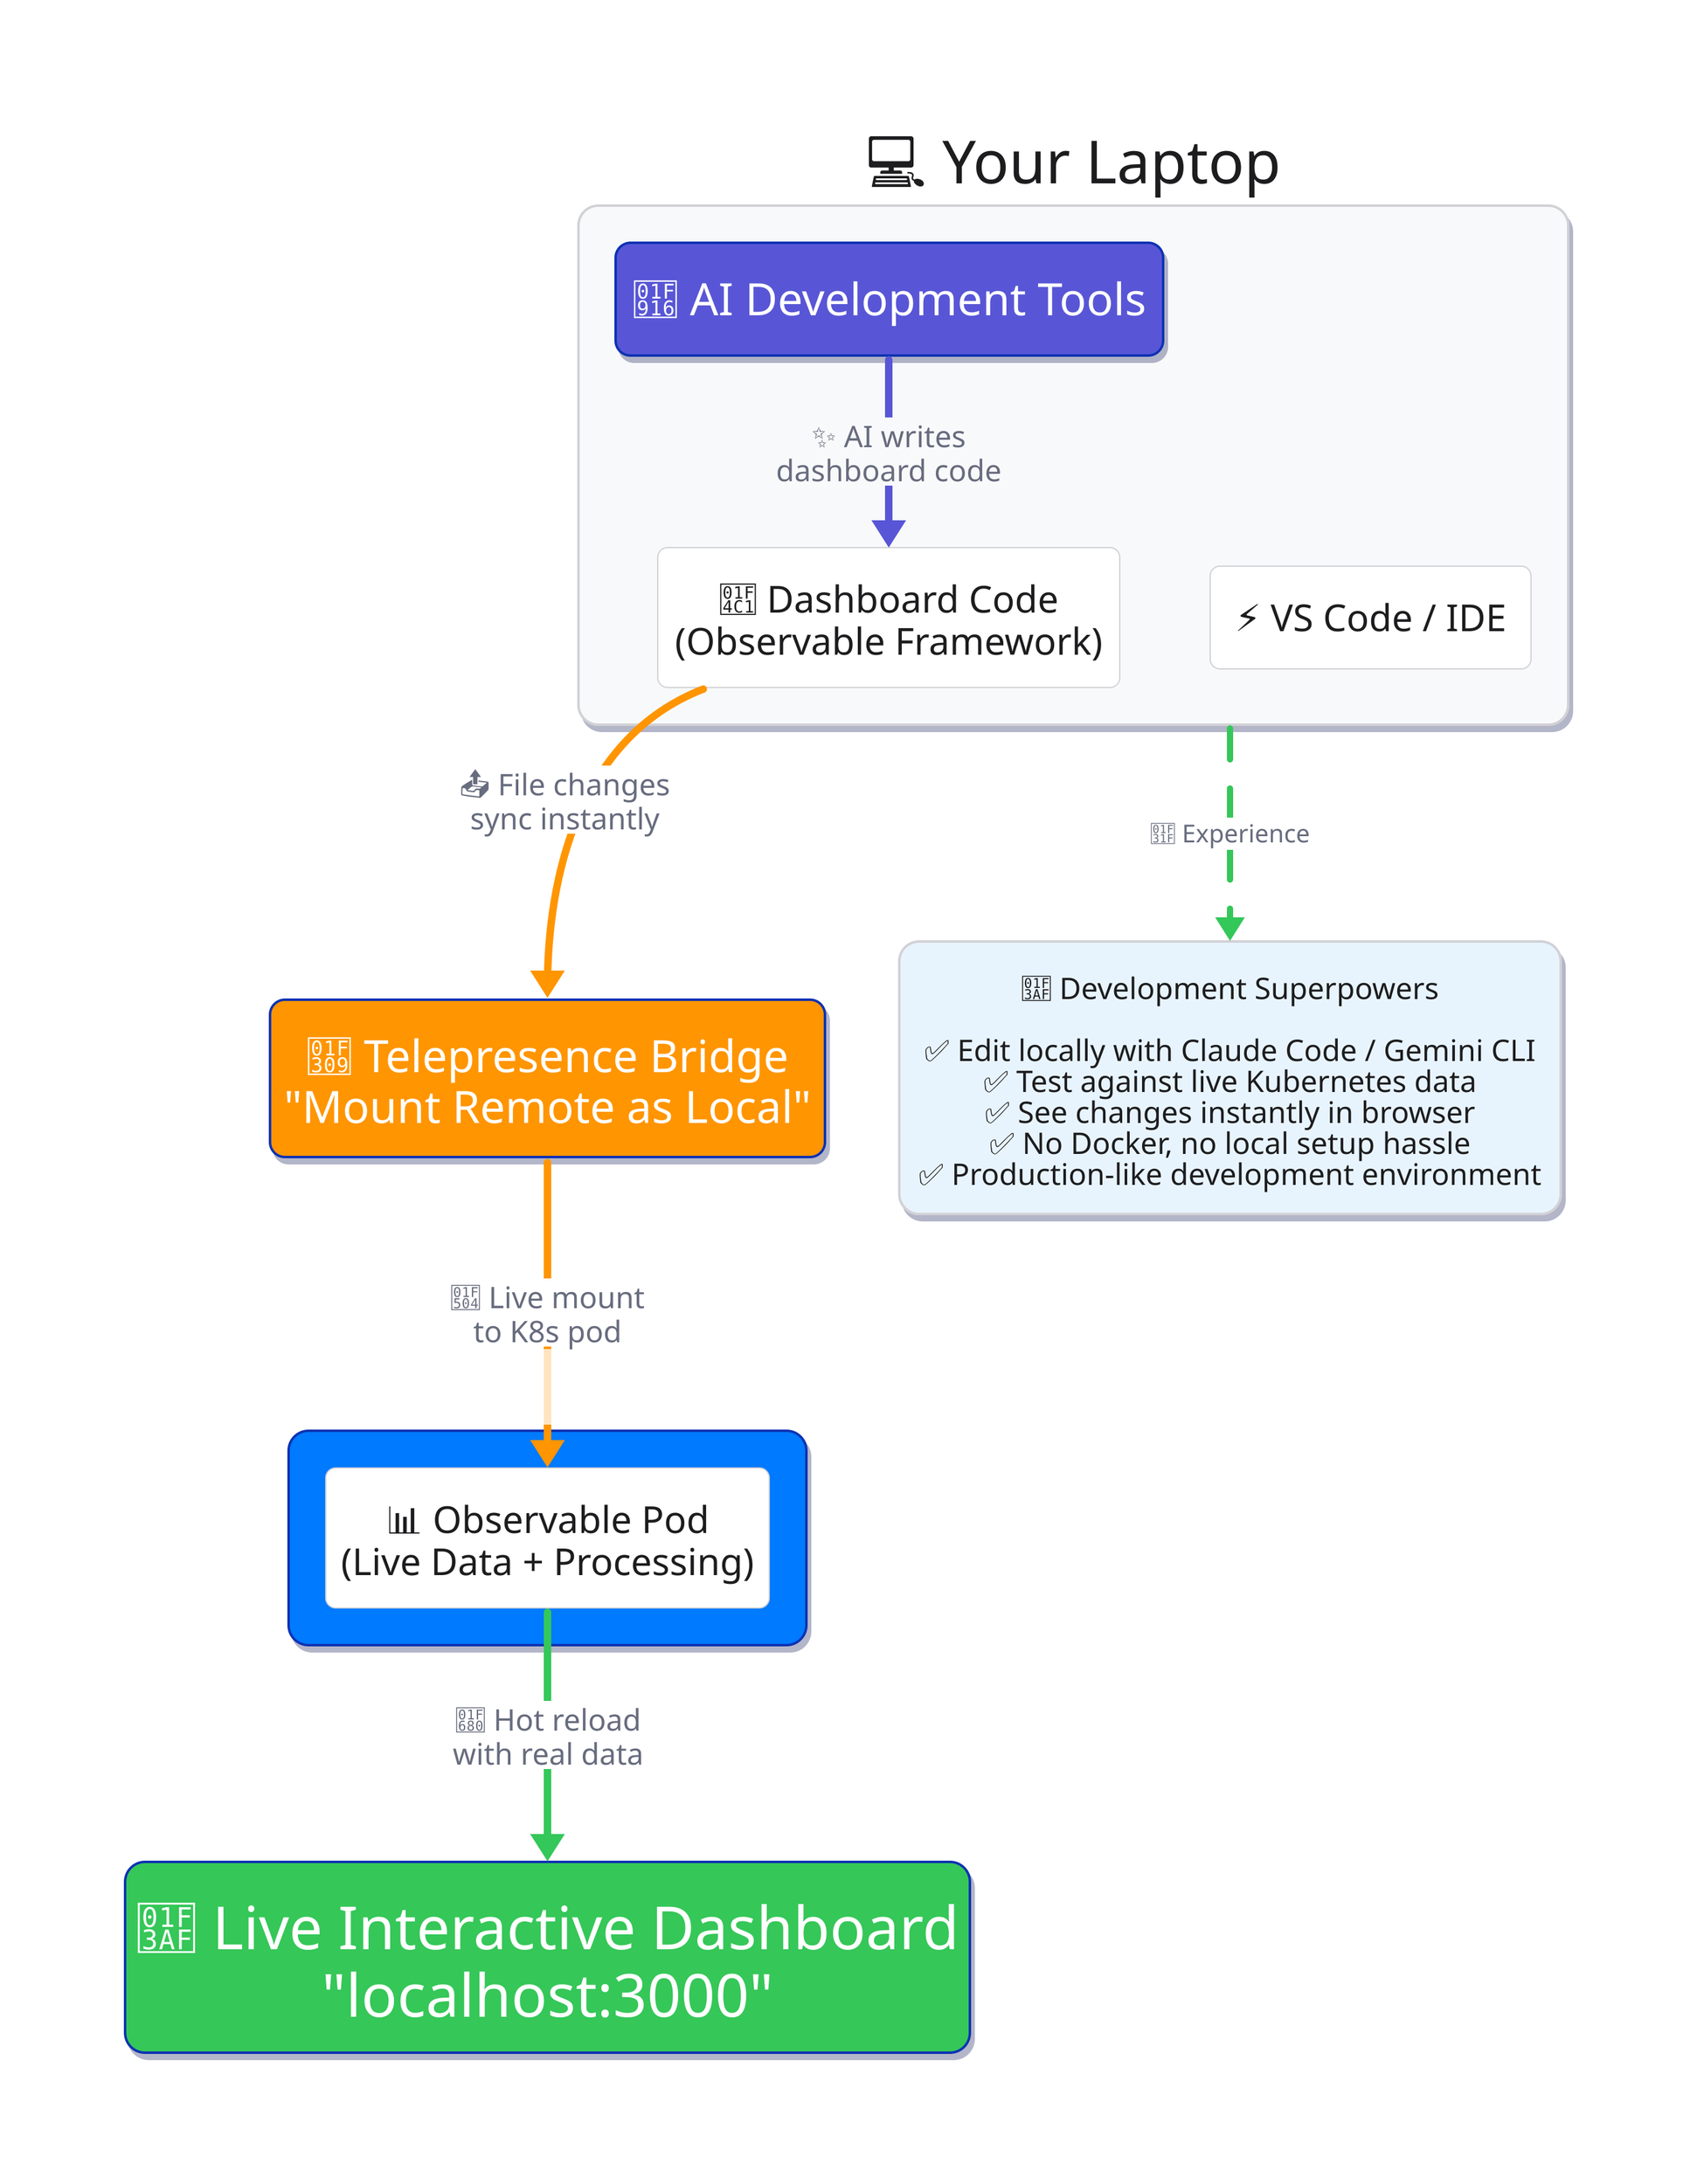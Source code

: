 # AI-Powered Dashboard Development Workflow
# Clean, readable architecture for Observable Framework + Telepresence + AI tools

direction: down

# Optimized layout for laptop screens - more spacing for readability
vars: {
  d2-config: {
    layout-engine: elk
  }
}

# Apple Keynote inspired styling - clean and minimal
classes: {
  laptop: {
    style.fill: "#F8F9FA"
    style.font-color: "#1D1D1F" 
    style.border-radius: 16
    style.font-size: 48
    style.bold: true
    style.stroke: "#D1D1D6"
    style.stroke-width: 2
    style.shadow: true
  }
  ai: {
    style.fill: "#5856D6"
    style.font-color: "#FFFFFF"
    style.border-radius: 12
    style.font-size: 36
    style.bold: true
    style.shadow: true
  }
  bridge: {
    style.fill: "#FF9500"
    style.font-color: "#FFFFFF" 
    style.border-radius: 12
    style.font-size: 36
    style.bold: true
    style.shadow: true
  }
  cluster: {
    style.fill: "#007AFF"
    style.font-color: "#FFFFFF"
    style.border-radius: 16
    style.font-size: 48
    style.bold: true
    style.shadow: true
  }
  dashboard: {
    style.fill: "#34C759"
    style.font-color: "#FFFFFF"
    style.border-radius: 16
    style.font-size: 48
    style.bold: true
    style.shadow: true
  }
  tool: {
    style.fill: "#FFFFFF"
    style.font-color: "#1D1D1F"
    style.border-radius: 8
    style.font-size: 30
    style.stroke: "#D1D1D6"
    style.stroke-width: 1
  }
}

# 💻 Your Development Environment
laptop_env: {
  label: "💻 Your Laptop"
  class: laptop

  ai_tools: {
    label: "🤖 AI Development Tools"
    class: ai
  }
  
  local_files: {
    label: "📁 Dashboard Code\n(Observable Framework)"
    class: tool
  }
  
  vs_code: {
    label: "⚡ VS Code / IDE"
    class: tool
  }
}

# 🌉 Telepresence Bridge (The Magic)
telepresence: {
  label: "🌉 Telepresence Bridge\n\"Mount Remote as Local\""
  class: bridge
}

# ☸️ Kubernetes Cluster (Production-like)
k8s_cluster: {
  label: "☸️ Kubernetes Cluster"
  class: cluster
  
  observable_pod: {
    label: "📊 Observable Pod\n(Live Data + Processing)"
    class: tool
  }
}

# 🎯 Live Dashboard
live_dashboard: {
  label: "🎯 Live Interactive Dashboard\n\"localhost:3000\""
  class: dashboard
}

# ⚡ The Magic Development Flow
laptop_env.ai_tools -> laptop_env.local_files: "✨ AI writes\ndashboard code" {
  style.stroke: "#5856D6"
  style.stroke-width: 6
  style.font-size: 24
  style.bold: true
}

laptop_env.local_files -> telepresence: "📤 File changes\nsync instantly" {
  style.stroke: "#FF9500"
  style.stroke-width: 6
  style.font-size: 24
  style.bold: true
}

telepresence -> k8s_cluster.observable_pod: "🔄 Live mount\nto K8s pod" {
  style.stroke: "#FF9500"
  style.stroke-width: 6
  style.font-size: 24
  style.bold: true
}

k8s_cluster.observable_pod -> live_dashboard: "🚀 Hot reload\nwith real data" {
  style.stroke: "#34C759"
  style.stroke-width: 6
  style.font-size: 24
  style.bold: true
}

# 🎯 The Result
result_box: {
  label: "🎯 Development Superpowers\n\n✅ Edit locally with Claude Code / Gemini CLI\n✅ Test against live Kubernetes data\n✅ See changes instantly in browser\n✅ No Docker, no local setup hassle\n✅ Production-like development environment"
  class: laptop
  style.fill: "#E8F4FD"
  style.font-size: 24
}

laptop_env -> result_box: "🌟 Experience" {
  style.stroke: "#34C759"
  style.stroke-width: 5
  style.font-size: 20
  style.stroke-dash: 5
}